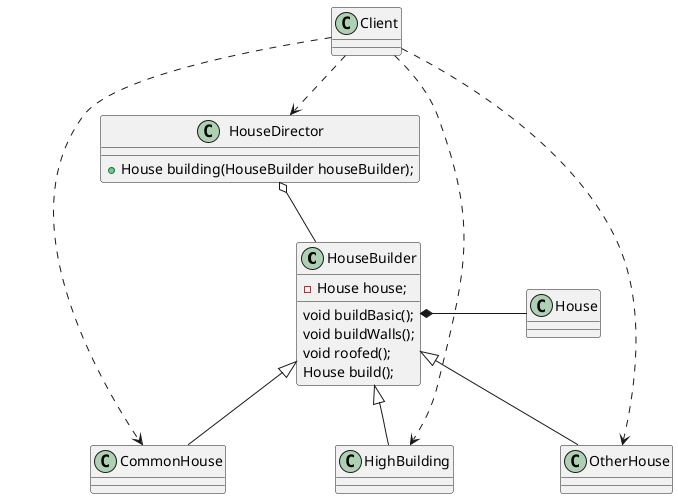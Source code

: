 @startuml

class HouseBuilder{
 - House house;
 void buildBasic();
 void buildWalls();
 void roofed();
 House build();
}
class HouseDirector{
   +House building(HouseBuilder houseBuilder);
}

HouseBuilder *-right- House

HouseDirector o-- HouseBuilder

HouseBuilder<|-- CommonHouse
HouseBuilder<|-- HighBuilding
HouseBuilder<|-- OtherHouse

Client ..> HouseDirector
Client ..> CommonHouse
Client ..> HighBuilding
Client ..> OtherHouse




@enduml